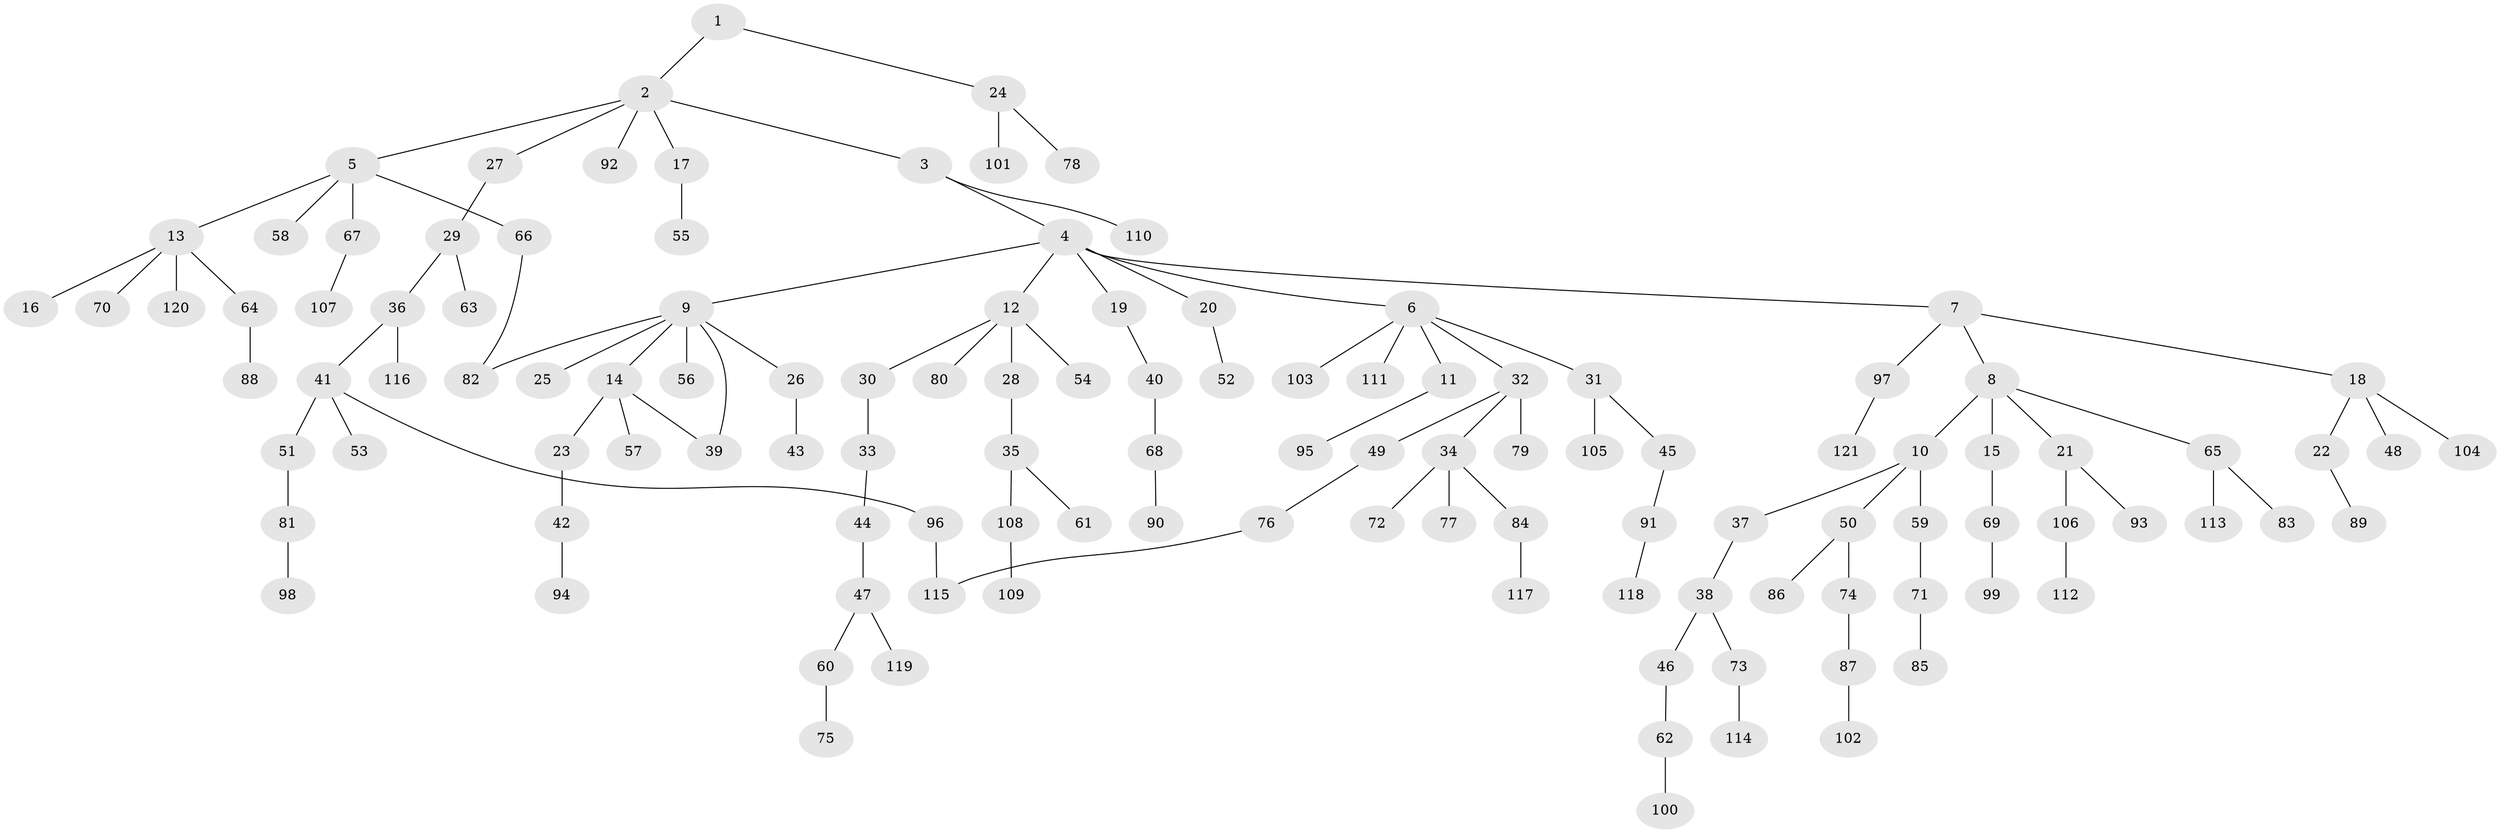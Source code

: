 // Generated by graph-tools (version 1.1) at 2025/10/02/27/25 16:10:55]
// undirected, 121 vertices, 123 edges
graph export_dot {
graph [start="1"]
  node [color=gray90,style=filled];
  1;
  2;
  3;
  4;
  5;
  6;
  7;
  8;
  9;
  10;
  11;
  12;
  13;
  14;
  15;
  16;
  17;
  18;
  19;
  20;
  21;
  22;
  23;
  24;
  25;
  26;
  27;
  28;
  29;
  30;
  31;
  32;
  33;
  34;
  35;
  36;
  37;
  38;
  39;
  40;
  41;
  42;
  43;
  44;
  45;
  46;
  47;
  48;
  49;
  50;
  51;
  52;
  53;
  54;
  55;
  56;
  57;
  58;
  59;
  60;
  61;
  62;
  63;
  64;
  65;
  66;
  67;
  68;
  69;
  70;
  71;
  72;
  73;
  74;
  75;
  76;
  77;
  78;
  79;
  80;
  81;
  82;
  83;
  84;
  85;
  86;
  87;
  88;
  89;
  90;
  91;
  92;
  93;
  94;
  95;
  96;
  97;
  98;
  99;
  100;
  101;
  102;
  103;
  104;
  105;
  106;
  107;
  108;
  109;
  110;
  111;
  112;
  113;
  114;
  115;
  116;
  117;
  118;
  119;
  120;
  121;
  1 -- 2;
  1 -- 24;
  2 -- 3;
  2 -- 5;
  2 -- 17;
  2 -- 27;
  2 -- 92;
  3 -- 4;
  3 -- 110;
  4 -- 6;
  4 -- 7;
  4 -- 9;
  4 -- 12;
  4 -- 19;
  4 -- 20;
  5 -- 13;
  5 -- 58;
  5 -- 66;
  5 -- 67;
  6 -- 11;
  6 -- 31;
  6 -- 32;
  6 -- 103;
  6 -- 111;
  7 -- 8;
  7 -- 18;
  7 -- 97;
  8 -- 10;
  8 -- 15;
  8 -- 21;
  8 -- 65;
  9 -- 14;
  9 -- 25;
  9 -- 26;
  9 -- 56;
  9 -- 39;
  9 -- 82;
  10 -- 37;
  10 -- 50;
  10 -- 59;
  11 -- 95;
  12 -- 28;
  12 -- 30;
  12 -- 54;
  12 -- 80;
  13 -- 16;
  13 -- 64;
  13 -- 70;
  13 -- 120;
  14 -- 23;
  14 -- 39;
  14 -- 57;
  15 -- 69;
  17 -- 55;
  18 -- 22;
  18 -- 48;
  18 -- 104;
  19 -- 40;
  20 -- 52;
  21 -- 93;
  21 -- 106;
  22 -- 89;
  23 -- 42;
  24 -- 78;
  24 -- 101;
  26 -- 43;
  27 -- 29;
  28 -- 35;
  29 -- 36;
  29 -- 63;
  30 -- 33;
  31 -- 45;
  31 -- 105;
  32 -- 34;
  32 -- 49;
  32 -- 79;
  33 -- 44;
  34 -- 72;
  34 -- 77;
  34 -- 84;
  35 -- 61;
  35 -- 108;
  36 -- 41;
  36 -- 116;
  37 -- 38;
  38 -- 46;
  38 -- 73;
  40 -- 68;
  41 -- 51;
  41 -- 53;
  41 -- 96;
  42 -- 94;
  44 -- 47;
  45 -- 91;
  46 -- 62;
  47 -- 60;
  47 -- 119;
  49 -- 76;
  50 -- 74;
  50 -- 86;
  51 -- 81;
  59 -- 71;
  60 -- 75;
  62 -- 100;
  64 -- 88;
  65 -- 83;
  65 -- 113;
  66 -- 82;
  67 -- 107;
  68 -- 90;
  69 -- 99;
  71 -- 85;
  73 -- 114;
  74 -- 87;
  76 -- 115;
  81 -- 98;
  84 -- 117;
  87 -- 102;
  91 -- 118;
  96 -- 115;
  97 -- 121;
  106 -- 112;
  108 -- 109;
}

